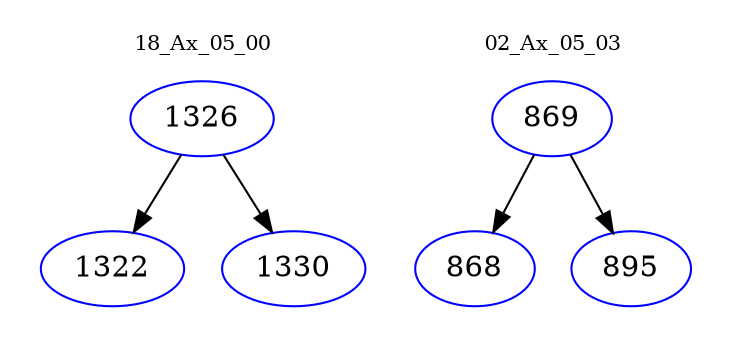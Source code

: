 digraph{
subgraph cluster_0 {
color = white
label = "18_Ax_05_00";
fontsize=10;
T0_1326 [label="1326", color="blue"]
T0_1326 -> T0_1322 [color="black"]
T0_1322 [label="1322", color="blue"]
T0_1326 -> T0_1330 [color="black"]
T0_1330 [label="1330", color="blue"]
}
subgraph cluster_1 {
color = white
label = "02_Ax_05_03";
fontsize=10;
T1_869 [label="869", color="blue"]
T1_869 -> T1_868 [color="black"]
T1_868 [label="868", color="blue"]
T1_869 -> T1_895 [color="black"]
T1_895 [label="895", color="blue"]
}
}
